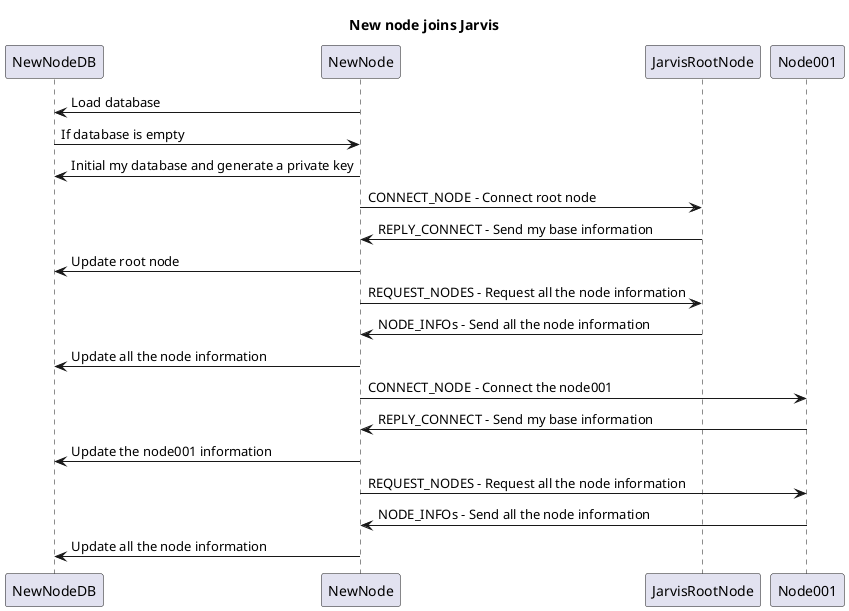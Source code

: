 @startuml 

title New node joins Jarvis

NewNodeDB <- NewNode: Load database
NewNodeDB -> NewNode: If database is empty
NewNodeDB <- NewNode: Initial my database and generate a private key
NewNode -> JarvisRootNode: CONNECT_NODE - Connect root node
NewNode <- JarvisRootNode: REPLY_CONNECT - Send my base information
NewNodeDB <- NewNode: Update root node
NewNode -> JarvisRootNode: REQUEST_NODES - Request all the node information
NewNode <- JarvisRootNode: NODE_INFOs - Send all the node information
NewNodeDB <- NewNode: Update all the node information
NewNode -> Node001: CONNECT_NODE - Connect the node001
NewNode <- Node001: REPLY_CONNECT - Send my base information
NewNodeDB <- NewNode: Update the node001 information
NewNode -> Node001: REQUEST_NODES - Request all the node information
NewNode <- Node001: NODE_INFOs - Send all the node information
NewNodeDB <- NewNode: Update all the node information

@enduml